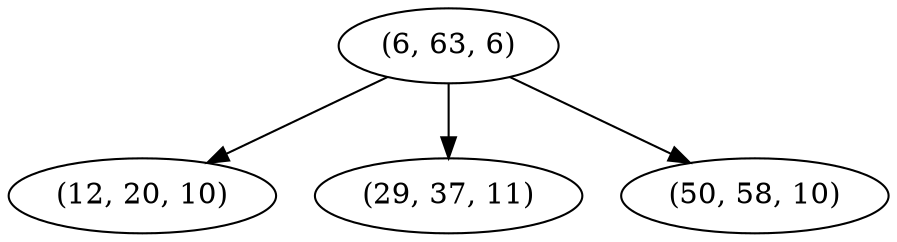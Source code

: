 digraph tree {
    "(6, 63, 6)";
    "(12, 20, 10)";
    "(29, 37, 11)";
    "(50, 58, 10)";
    "(6, 63, 6)" -> "(12, 20, 10)";
    "(6, 63, 6)" -> "(29, 37, 11)";
    "(6, 63, 6)" -> "(50, 58, 10)";
}
